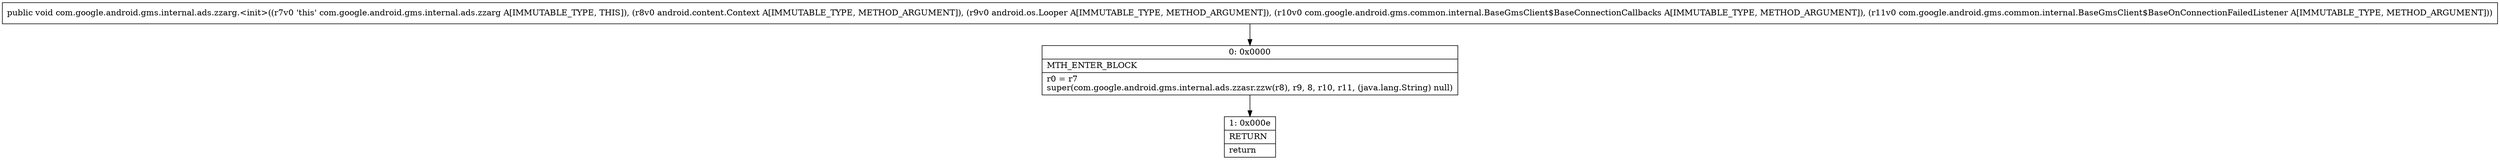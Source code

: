 digraph "CFG forcom.google.android.gms.internal.ads.zzarg.\<init\>(Landroid\/content\/Context;Landroid\/os\/Looper;Lcom\/google\/android\/gms\/common\/internal\/BaseGmsClient$BaseConnectionCallbacks;Lcom\/google\/android\/gms\/common\/internal\/BaseGmsClient$BaseOnConnectionFailedListener;)V" {
Node_0 [shape=record,label="{0\:\ 0x0000|MTH_ENTER_BLOCK\l|r0 = r7\lsuper(com.google.android.gms.internal.ads.zzasr.zzw(r8), r9, 8, r10, r11, (java.lang.String) null)\l}"];
Node_1 [shape=record,label="{1\:\ 0x000e|RETURN\l|return\l}"];
MethodNode[shape=record,label="{public void com.google.android.gms.internal.ads.zzarg.\<init\>((r7v0 'this' com.google.android.gms.internal.ads.zzarg A[IMMUTABLE_TYPE, THIS]), (r8v0 android.content.Context A[IMMUTABLE_TYPE, METHOD_ARGUMENT]), (r9v0 android.os.Looper A[IMMUTABLE_TYPE, METHOD_ARGUMENT]), (r10v0 com.google.android.gms.common.internal.BaseGmsClient$BaseConnectionCallbacks A[IMMUTABLE_TYPE, METHOD_ARGUMENT]), (r11v0 com.google.android.gms.common.internal.BaseGmsClient$BaseOnConnectionFailedListener A[IMMUTABLE_TYPE, METHOD_ARGUMENT])) }"];
MethodNode -> Node_0;
Node_0 -> Node_1;
}


